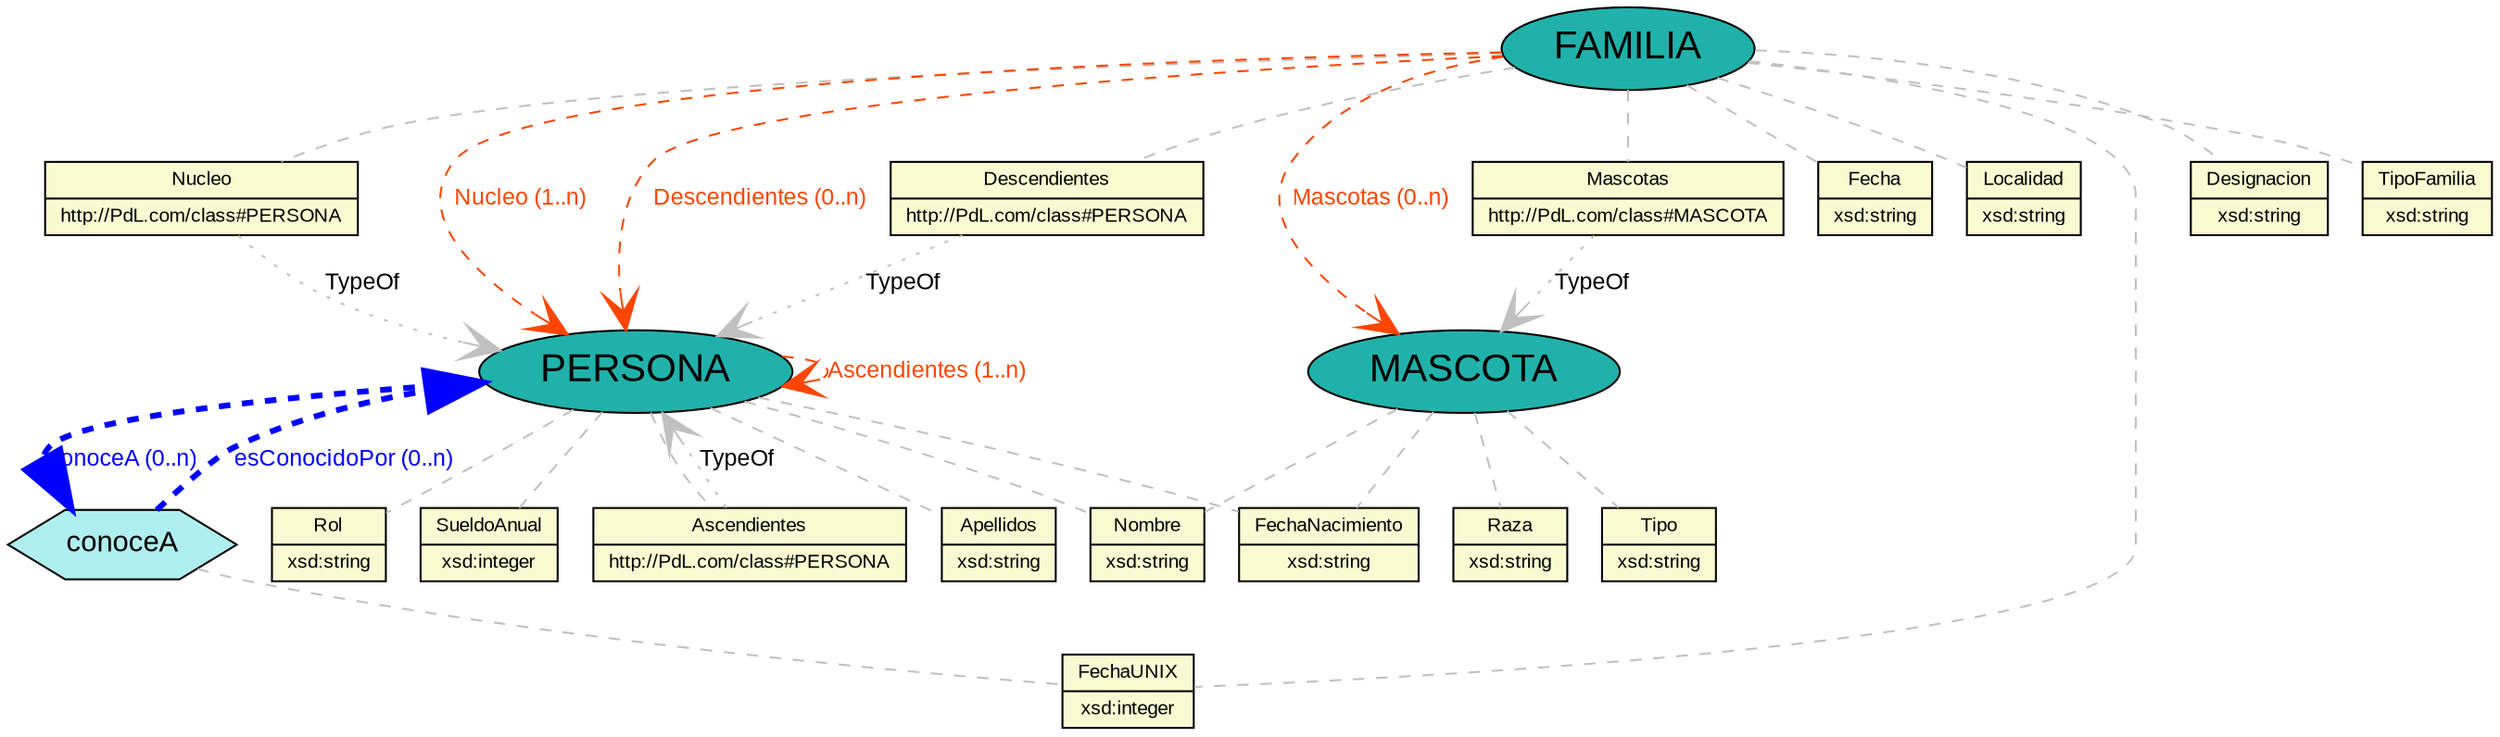 graph domain{
	//Defecto
	node [fontname="Arial"];
	edge [fontname="Arial",fontsize=12];

	//PROPERTIES
	  node [shape="record",style="filled",fillcolor="lightgoldenrodyellow",fontsize="10"]
	
	property_Apellidos [label="{Apellidos|xsd:string}"];
	property_Mascotas [label="{Mascotas|http://PdL.com/class#MASCOTA}"];
	property_Fecha [label="{Fecha|xsd:string}"];
	property_FechaNacimiento [label="{FechaNacimiento|xsd:string}"];
	property_Tipo [label="{Tipo|xsd:string}"];
	property_Descendientes [label="{Descendientes|http://PdL.com/class#PERSONA}"];
	property_Raza [label="{Raza|xsd:string}"];
	property_Localidad [label="{Localidad|xsd:string}"];
	property_Rol [label="{Rol|xsd:string}"];
	property_SueldoAnual [label="{SueldoAnual|xsd:integer}"];
	property_FechaUNIX [label="{FechaUNIX|xsd:integer}"];
	property_Nucleo [label="{Nucleo|http://PdL.com/class#PERSONA}"];
	property_Nombre [label="{Nombre|xsd:string}"];
	property_Ascendientes [label="{Ascendientes|http://PdL.com/class#PERSONA}"];
	property_Designacion [label="{Designacion|xsd:string}"];
	property_TipoFamilia [label="{TipoFamilia|xsd:string}"];

	//CLASES
	node [shape="ellipse",style="filled",fillcolor="lightseagreen",fontsize="20"]	
	
	class_PERSONA [label="PERSONA"];
	class_MASCOTA [label="MASCOTA"];
	class_FAMILIA [label="FAMILIA"];

	//RELACIONES
	node [shape="hexagon",style="filled",fillcolor="paleturquoise",fontsize="15"]	
	
	relationship_conoceA [label=conoceA];

	//CLASE -- PROPIEDAD

edge[style="dashed",len="3",color="grey"]	
	class_PERSONA -- property_Nombre;
	class_PERSONA -- property_Apellidos;
	class_PERSONA -- property_Rol;
	class_PERSONA -- property_FechaNacimiento;
	class_PERSONA -- property_SueldoAnual;
	class_PERSONA -- property_Ascendientes;
	class_MASCOTA -- property_Tipo;
	class_MASCOTA -- property_Nombre;
	class_MASCOTA -- property_Raza;
	class_MASCOTA -- property_FechaNacimiento;
	class_FAMILIA -- property_FechaUNIX;
	class_FAMILIA -- property_Fecha;
	class_FAMILIA -- property_Localidad;
	class_FAMILIA -- property_TipoFamilia;
	class_FAMILIA -- property_Designacion;
	class_FAMILIA -- property_Nucleo;
	class_FAMILIA -- property_Descendientes;
	class_FAMILIA -- property_Mascotas;

	//RELACION -- PROPIEDAD
	
	relationship_conoceA -- property_FechaUNIX;

	// uso indirecto de definición de tipos
	edge[style="dotted",arrowhead="vee",dir="forward",arrowsize="2"];
	property_Mascotas -- class_MASCOTA [label="TypeOf"];
	property_Descendientes -- class_PERSONA [label="TypeOf"];
	property_Nucleo -- class_PERSONA [label="TypeOf"];
	property_Ascendientes -- class_PERSONA [label="TypeOf"];

	// asociaciones a través de atributos marcadas de forma directa
	edge[fontcolor="orangered", color="orangered", style="dashed", arrowhead="vee",dir="forward",arrowsize="2"];
	class_PERSONA -- class_PERSONA [label="Ascendientes (1..n) "];
	class_FAMILIA -- class_PERSONA [label="Nucleo (1..n) "];
	class_FAMILIA -- class_PERSONA [label="Descendientes (0..n) "];
	class_FAMILIA -- class_MASCOTA [label="Mascotas (0..n) "];

	// herencias
	edge[len="5"fontcolor="black",color="black",arrowhead="normal",arrowsize="3",dir="back",]
	// enlaces de relaciones
	edge[len="2",penwidth="3",color="blue",fontcolor="blue",dir="forward",arrowhead="normal"]
	class_PERSONA -- relationship_conoceA [label="conoceA (0..n)"];
	relationship_conoceA -- class_PERSONA [label="esConocidoPor (0..n)"];

}

